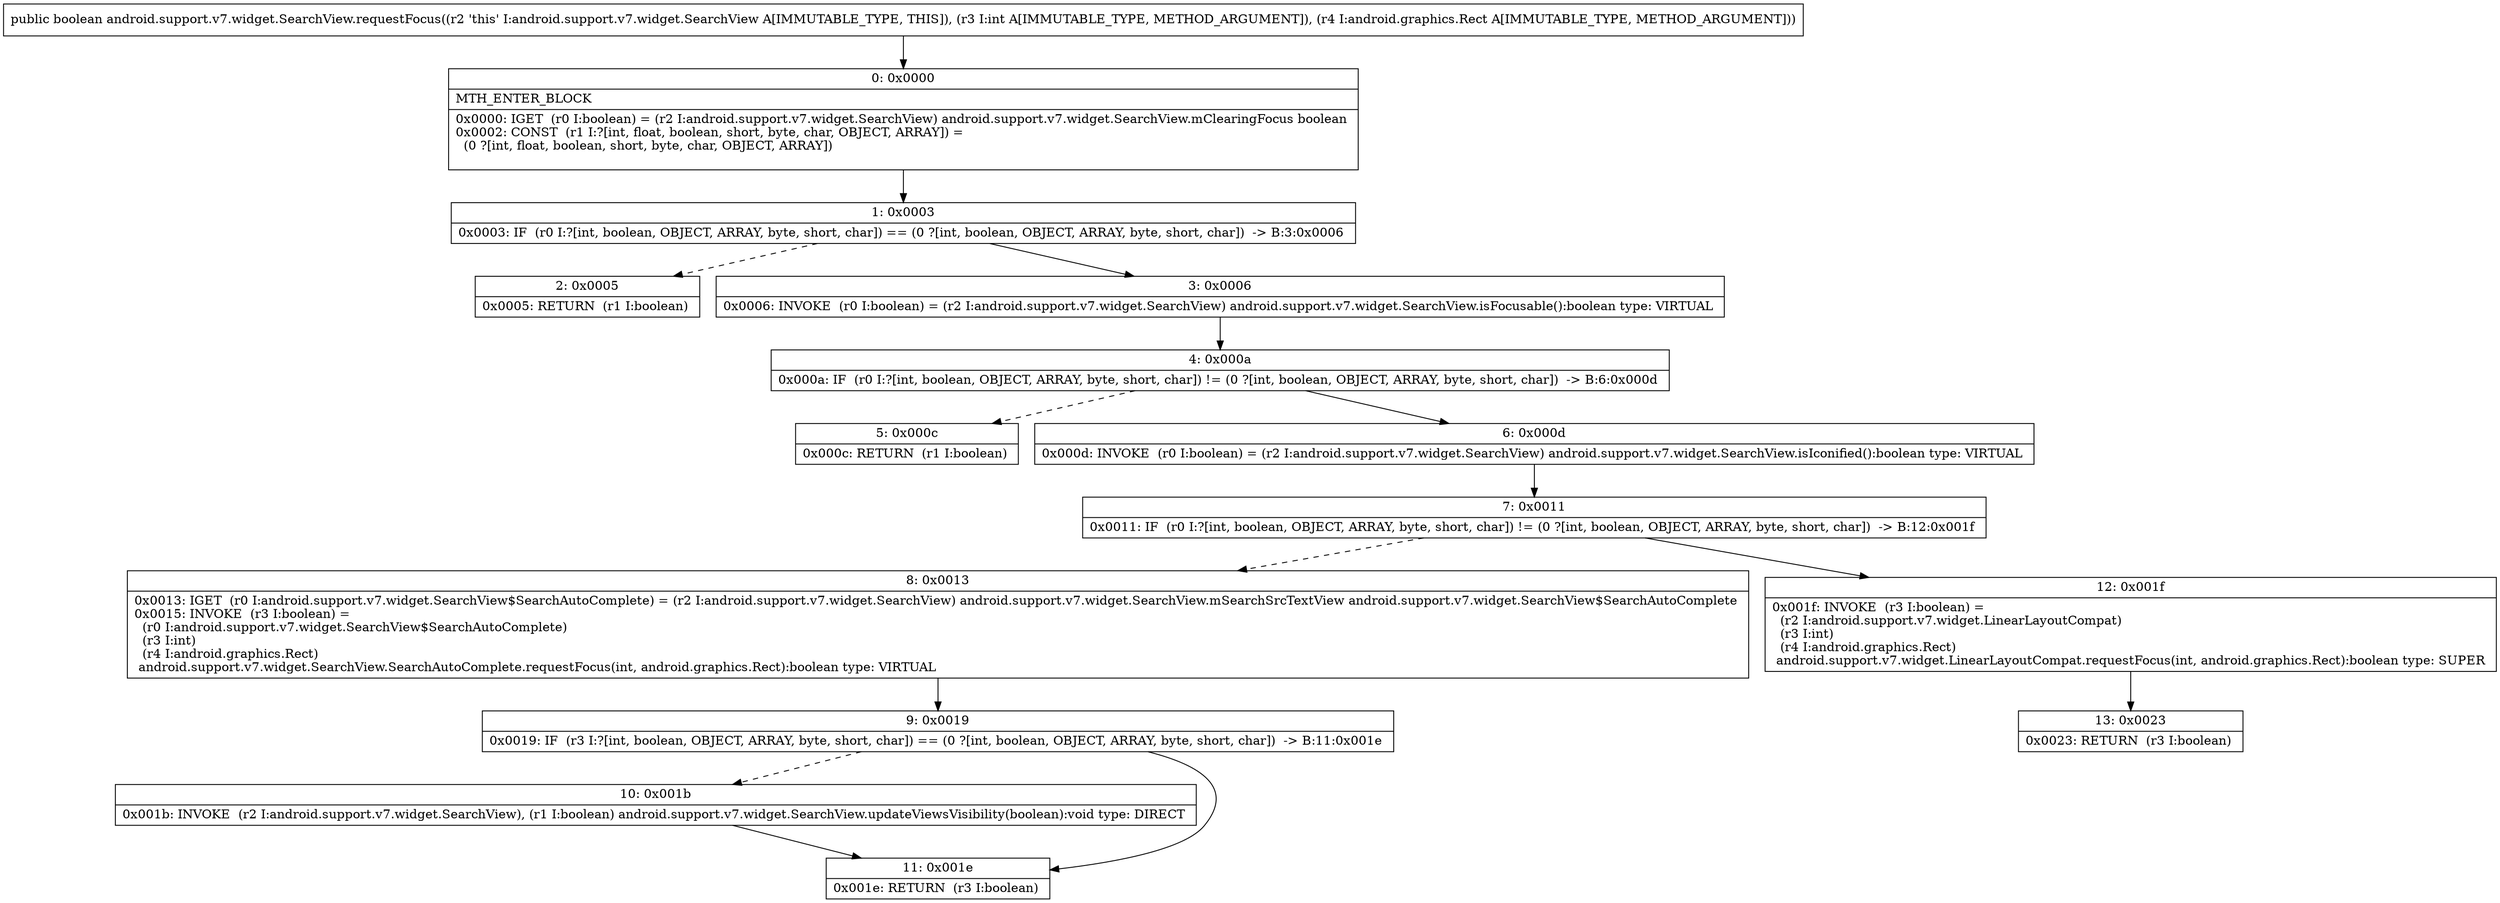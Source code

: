 digraph "CFG forandroid.support.v7.widget.SearchView.requestFocus(ILandroid\/graphics\/Rect;)Z" {
Node_0 [shape=record,label="{0\:\ 0x0000|MTH_ENTER_BLOCK\l|0x0000: IGET  (r0 I:boolean) = (r2 I:android.support.v7.widget.SearchView) android.support.v7.widget.SearchView.mClearingFocus boolean \l0x0002: CONST  (r1 I:?[int, float, boolean, short, byte, char, OBJECT, ARRAY]) = \l  (0 ?[int, float, boolean, short, byte, char, OBJECT, ARRAY])\l \l}"];
Node_1 [shape=record,label="{1\:\ 0x0003|0x0003: IF  (r0 I:?[int, boolean, OBJECT, ARRAY, byte, short, char]) == (0 ?[int, boolean, OBJECT, ARRAY, byte, short, char])  \-\> B:3:0x0006 \l}"];
Node_2 [shape=record,label="{2\:\ 0x0005|0x0005: RETURN  (r1 I:boolean) \l}"];
Node_3 [shape=record,label="{3\:\ 0x0006|0x0006: INVOKE  (r0 I:boolean) = (r2 I:android.support.v7.widget.SearchView) android.support.v7.widget.SearchView.isFocusable():boolean type: VIRTUAL \l}"];
Node_4 [shape=record,label="{4\:\ 0x000a|0x000a: IF  (r0 I:?[int, boolean, OBJECT, ARRAY, byte, short, char]) != (0 ?[int, boolean, OBJECT, ARRAY, byte, short, char])  \-\> B:6:0x000d \l}"];
Node_5 [shape=record,label="{5\:\ 0x000c|0x000c: RETURN  (r1 I:boolean) \l}"];
Node_6 [shape=record,label="{6\:\ 0x000d|0x000d: INVOKE  (r0 I:boolean) = (r2 I:android.support.v7.widget.SearchView) android.support.v7.widget.SearchView.isIconified():boolean type: VIRTUAL \l}"];
Node_7 [shape=record,label="{7\:\ 0x0011|0x0011: IF  (r0 I:?[int, boolean, OBJECT, ARRAY, byte, short, char]) != (0 ?[int, boolean, OBJECT, ARRAY, byte, short, char])  \-\> B:12:0x001f \l}"];
Node_8 [shape=record,label="{8\:\ 0x0013|0x0013: IGET  (r0 I:android.support.v7.widget.SearchView$SearchAutoComplete) = (r2 I:android.support.v7.widget.SearchView) android.support.v7.widget.SearchView.mSearchSrcTextView android.support.v7.widget.SearchView$SearchAutoComplete \l0x0015: INVOKE  (r3 I:boolean) = \l  (r0 I:android.support.v7.widget.SearchView$SearchAutoComplete)\l  (r3 I:int)\l  (r4 I:android.graphics.Rect)\l android.support.v7.widget.SearchView.SearchAutoComplete.requestFocus(int, android.graphics.Rect):boolean type: VIRTUAL \l}"];
Node_9 [shape=record,label="{9\:\ 0x0019|0x0019: IF  (r3 I:?[int, boolean, OBJECT, ARRAY, byte, short, char]) == (0 ?[int, boolean, OBJECT, ARRAY, byte, short, char])  \-\> B:11:0x001e \l}"];
Node_10 [shape=record,label="{10\:\ 0x001b|0x001b: INVOKE  (r2 I:android.support.v7.widget.SearchView), (r1 I:boolean) android.support.v7.widget.SearchView.updateViewsVisibility(boolean):void type: DIRECT \l}"];
Node_11 [shape=record,label="{11\:\ 0x001e|0x001e: RETURN  (r3 I:boolean) \l}"];
Node_12 [shape=record,label="{12\:\ 0x001f|0x001f: INVOKE  (r3 I:boolean) = \l  (r2 I:android.support.v7.widget.LinearLayoutCompat)\l  (r3 I:int)\l  (r4 I:android.graphics.Rect)\l android.support.v7.widget.LinearLayoutCompat.requestFocus(int, android.graphics.Rect):boolean type: SUPER \l}"];
Node_13 [shape=record,label="{13\:\ 0x0023|0x0023: RETURN  (r3 I:boolean) \l}"];
MethodNode[shape=record,label="{public boolean android.support.v7.widget.SearchView.requestFocus((r2 'this' I:android.support.v7.widget.SearchView A[IMMUTABLE_TYPE, THIS]), (r3 I:int A[IMMUTABLE_TYPE, METHOD_ARGUMENT]), (r4 I:android.graphics.Rect A[IMMUTABLE_TYPE, METHOD_ARGUMENT])) }"];
MethodNode -> Node_0;
Node_0 -> Node_1;
Node_1 -> Node_2[style=dashed];
Node_1 -> Node_3;
Node_3 -> Node_4;
Node_4 -> Node_5[style=dashed];
Node_4 -> Node_6;
Node_6 -> Node_7;
Node_7 -> Node_8[style=dashed];
Node_7 -> Node_12;
Node_8 -> Node_9;
Node_9 -> Node_10[style=dashed];
Node_9 -> Node_11;
Node_10 -> Node_11;
Node_12 -> Node_13;
}

